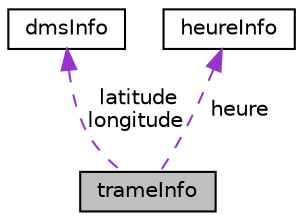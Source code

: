 digraph "trameInfo"
{
 // LATEX_PDF_SIZE
  edge [fontname="Helvetica",fontsize="10",labelfontname="Helvetica",labelfontsize="10"];
  node [fontname="Helvetica",fontsize="10",shape=record];
  Node1 [label="trameInfo",height=0.2,width=0.4,color="black", fillcolor="grey75", style="filled", fontcolor="black",tooltip="Structure représentant les informations extraites d'une trame GPS."];
  Node2 -> Node1 [dir="back",color="darkorchid3",fontsize="10",style="dashed",label=" latitude\nlongitude" ,fontname="Helvetica"];
  Node2 [label="dmsInfo",height=0.2,width=0.4,color="black", fillcolor="white", style="filled",URL="$structdmsInfo.html",tooltip="Structure représentant une valeur en degrés, minutes, secondes."];
  Node3 -> Node1 [dir="back",color="darkorchid3",fontsize="10",style="dashed",label=" heure" ,fontname="Helvetica"];
  Node3 [label="heureInfo",height=0.2,width=0.4,color="black", fillcolor="white", style="filled",URL="$structheureInfo.html",tooltip="Structure représentant une heure au format HH:MM:SS."];
}
